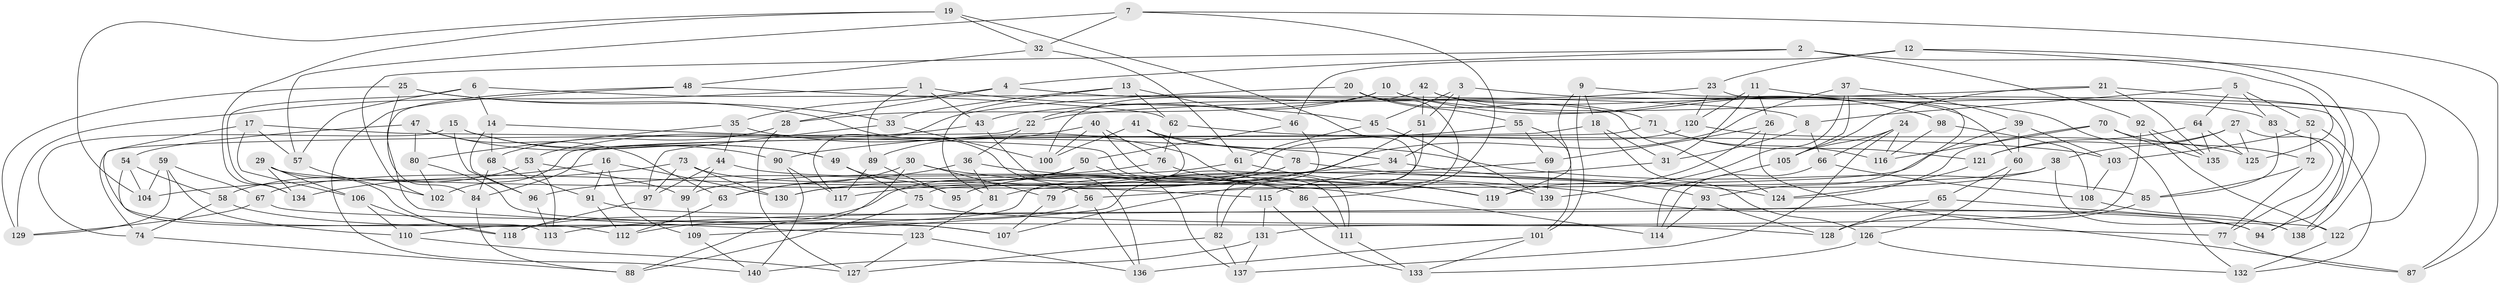 // Generated by graph-tools (version 1.1) at 2025/26/03/09/25 03:26:54]
// undirected, 140 vertices, 280 edges
graph export_dot {
graph [start="1"]
  node [color=gray90,style=filled];
  1;
  2;
  3;
  4;
  5;
  6;
  7;
  8;
  9;
  10;
  11;
  12;
  13;
  14;
  15;
  16;
  17;
  18;
  19;
  20;
  21;
  22;
  23;
  24;
  25;
  26;
  27;
  28;
  29;
  30;
  31;
  32;
  33;
  34;
  35;
  36;
  37;
  38;
  39;
  40;
  41;
  42;
  43;
  44;
  45;
  46;
  47;
  48;
  49;
  50;
  51;
  52;
  53;
  54;
  55;
  56;
  57;
  58;
  59;
  60;
  61;
  62;
  63;
  64;
  65;
  66;
  67;
  68;
  69;
  70;
  71;
  72;
  73;
  74;
  75;
  76;
  77;
  78;
  79;
  80;
  81;
  82;
  83;
  84;
  85;
  86;
  87;
  88;
  89;
  90;
  91;
  92;
  93;
  94;
  95;
  96;
  97;
  98;
  99;
  100;
  101;
  102;
  103;
  104;
  105;
  106;
  107;
  108;
  109;
  110;
  111;
  112;
  113;
  114;
  115;
  116;
  117;
  118;
  119;
  120;
  121;
  122;
  123;
  124;
  125;
  126;
  127;
  128;
  129;
  130;
  131;
  132;
  133;
  134;
  135;
  136;
  137;
  138;
  139;
  140;
  1 -- 45;
  1 -- 129;
  1 -- 43;
  1 -- 89;
  2 -- 4;
  2 -- 102;
  2 -- 92;
  2 -- 87;
  3 -- 45;
  3 -- 132;
  3 -- 34;
  3 -- 51;
  4 -- 124;
  4 -- 35;
  4 -- 28;
  5 -- 8;
  5 -- 83;
  5 -- 64;
  5 -- 52;
  6 -- 14;
  6 -- 8;
  6 -- 134;
  6 -- 57;
  7 -- 32;
  7 -- 86;
  7 -- 87;
  7 -- 57;
  8 -- 66;
  8 -- 31;
  9 -- 101;
  9 -- 18;
  9 -- 119;
  9 -- 93;
  10 -- 98;
  10 -- 28;
  10 -- 22;
  10 -- 83;
  11 -- 120;
  11 -- 31;
  11 -- 138;
  11 -- 26;
  12 -- 94;
  12 -- 46;
  12 -- 125;
  12 -- 23;
  13 -- 33;
  13 -- 46;
  13 -- 81;
  13 -- 62;
  14 -- 96;
  14 -- 68;
  14 -- 34;
  15 -- 49;
  15 -- 90;
  15 -- 74;
  15 -- 96;
  16 -- 91;
  16 -- 134;
  16 -- 109;
  16 -- 130;
  17 -- 106;
  17 -- 111;
  17 -- 112;
  17 -- 57;
  18 -- 31;
  18 -- 102;
  18 -- 126;
  19 -- 32;
  19 -- 104;
  19 -- 82;
  19 -- 134;
  20 -- 55;
  20 -- 82;
  20 -- 71;
  20 -- 117;
  21 -- 22;
  21 -- 105;
  21 -- 135;
  21 -- 122;
  22 -- 36;
  22 -- 74;
  23 -- 94;
  23 -- 120;
  23 -- 43;
  24 -- 116;
  24 -- 66;
  24 -- 105;
  24 -- 137;
  25 -- 129;
  25 -- 33;
  25 -- 84;
  25 -- 56;
  26 -- 119;
  26 -- 69;
  26 -- 87;
  27 -- 125;
  27 -- 121;
  27 -- 38;
  27 -- 77;
  28 -- 68;
  28 -- 127;
  29 -- 115;
  29 -- 134;
  29 -- 118;
  29 -- 106;
  30 -- 63;
  30 -- 114;
  30 -- 88;
  30 -- 79;
  31 -- 115;
  32 -- 48;
  32 -- 61;
  33 -- 100;
  33 -- 97;
  34 -- 124;
  34 -- 109;
  35 -- 80;
  35 -- 139;
  35 -- 44;
  36 -- 63;
  36 -- 94;
  36 -- 81;
  37 -- 105;
  37 -- 39;
  37 -- 117;
  37 -- 139;
  38 -- 138;
  38 -- 56;
  38 -- 79;
  39 -- 60;
  39 -- 81;
  39 -- 103;
  40 -- 111;
  40 -- 100;
  40 -- 76;
  40 -- 89;
  41 -- 78;
  41 -- 100;
  41 -- 85;
  41 -- 75;
  42 -- 60;
  42 -- 98;
  42 -- 51;
  42 -- 100;
  43 -- 136;
  43 -- 53;
  44 -- 86;
  44 -- 99;
  44 -- 97;
  45 -- 139;
  45 -- 61;
  46 -- 50;
  46 -- 79;
  47 -- 49;
  47 -- 54;
  47 -- 80;
  47 -- 63;
  48 -- 123;
  48 -- 140;
  48 -- 62;
  49 -- 95;
  49 -- 75;
  50 -- 112;
  50 -- 137;
  50 -- 67;
  51 -- 107;
  51 -- 95;
  52 -- 132;
  52 -- 72;
  52 -- 103;
  53 -- 113;
  53 -- 58;
  53 -- 99;
  54 -- 104;
  54 -- 113;
  54 -- 58;
  55 -- 90;
  55 -- 101;
  55 -- 69;
  56 -- 136;
  56 -- 118;
  57 -- 102;
  58 -- 74;
  58 -- 107;
  59 -- 110;
  59 -- 104;
  59 -- 67;
  59 -- 129;
  60 -- 126;
  60 -- 65;
  61 -- 119;
  61 -- 99;
  62 -- 103;
  62 -- 76;
  63 -- 112;
  64 -- 121;
  64 -- 125;
  64 -- 135;
  65 -- 113;
  65 -- 128;
  65 -- 122;
  66 -- 108;
  66 -- 114;
  67 -- 77;
  67 -- 129;
  68 -- 84;
  68 -- 91;
  69 -- 110;
  69 -- 139;
  70 -- 135;
  70 -- 72;
  70 -- 116;
  70 -- 124;
  71 -- 84;
  71 -- 116;
  71 -- 121;
  72 -- 85;
  72 -- 77;
  73 -- 97;
  73 -- 104;
  73 -- 86;
  73 -- 130;
  74 -- 88;
  75 -- 128;
  75 -- 88;
  76 -- 119;
  76 -- 96;
  77 -- 87;
  78 -- 130;
  78 -- 93;
  78 -- 95;
  79 -- 107;
  80 -- 102;
  80 -- 107;
  81 -- 123;
  82 -- 137;
  82 -- 127;
  83 -- 138;
  83 -- 85;
  84 -- 88;
  85 -- 128;
  86 -- 111;
  89 -- 95;
  89 -- 117;
  90 -- 140;
  90 -- 117;
  91 -- 94;
  91 -- 112;
  92 -- 122;
  92 -- 131;
  92 -- 135;
  93 -- 128;
  93 -- 114;
  96 -- 113;
  97 -- 118;
  98 -- 108;
  98 -- 116;
  99 -- 109;
  101 -- 136;
  101 -- 133;
  103 -- 108;
  105 -- 114;
  106 -- 118;
  106 -- 110;
  108 -- 138;
  109 -- 140;
  110 -- 127;
  111 -- 133;
  115 -- 133;
  115 -- 131;
  120 -- 130;
  120 -- 125;
  121 -- 124;
  122 -- 132;
  123 -- 136;
  123 -- 127;
  126 -- 132;
  126 -- 133;
  131 -- 137;
  131 -- 140;
}
